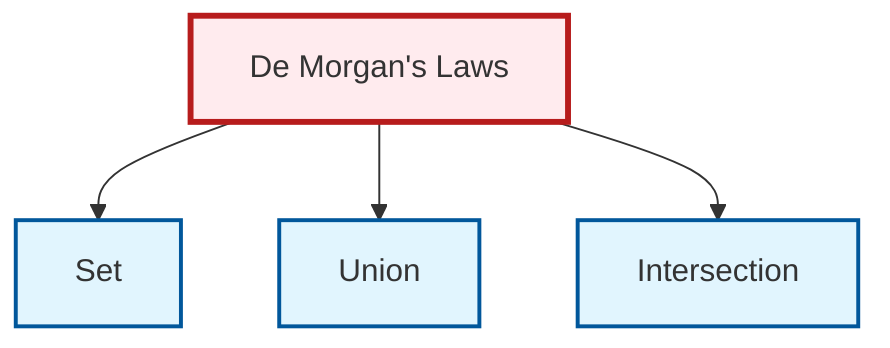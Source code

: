 graph TD
    classDef definition fill:#e1f5fe,stroke:#01579b,stroke-width:2px
    classDef theorem fill:#f3e5f5,stroke:#4a148c,stroke-width:2px
    classDef axiom fill:#fff3e0,stroke:#e65100,stroke-width:2px
    classDef example fill:#e8f5e9,stroke:#1b5e20,stroke-width:2px
    classDef current fill:#ffebee,stroke:#b71c1c,stroke-width:3px
    def-union["Union"]:::definition
    thm-de-morgan["De Morgan's Laws"]:::theorem
    def-set["Set"]:::definition
    def-intersection["Intersection"]:::definition
    thm-de-morgan --> def-set
    thm-de-morgan --> def-union
    thm-de-morgan --> def-intersection
    class thm-de-morgan current